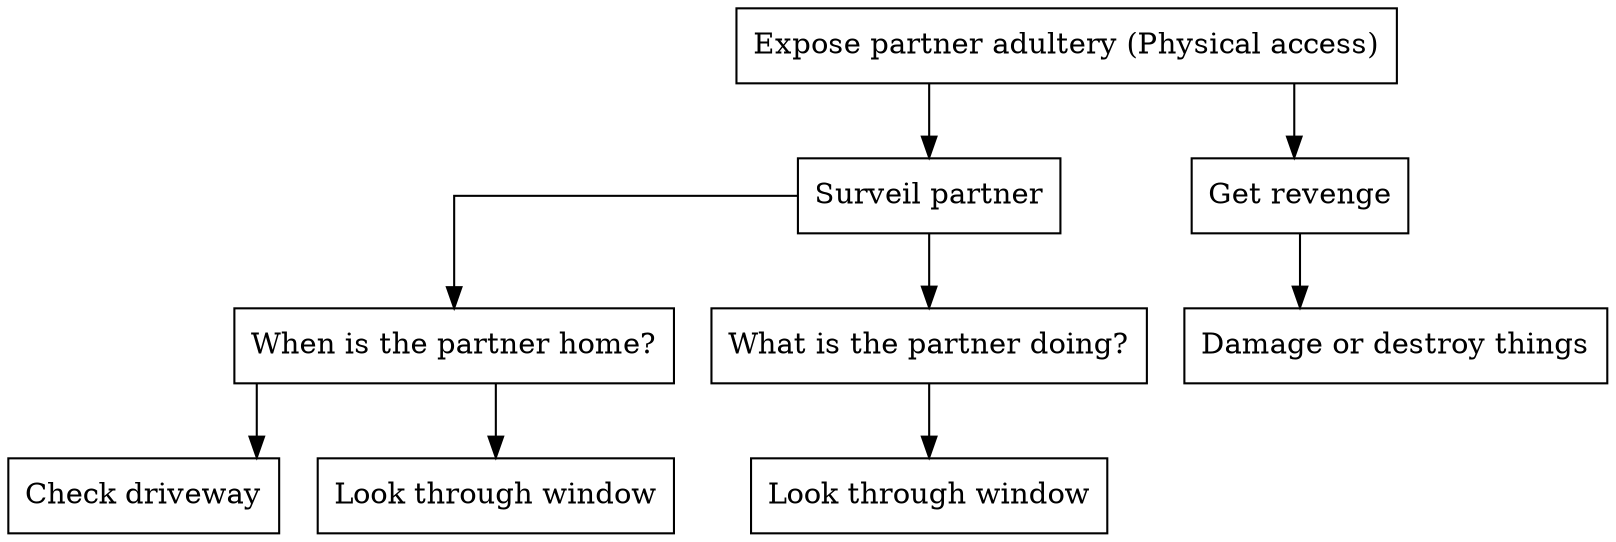 digraph finite_state_machine {
  node [shape = rectangle];
  graph [splines=ortho];

  root[label = "Expose partner adultery (Physical access)",shape=AND];

  surveil[label="Surveil partner",shape=OR];
  root->surveil;

    at_home[label="When is the partner home?",shape=OR];
    surveil->at_home

      check_driveway[label="Check driveway"];
      at_home->check_driveway;

      look_window[label="Look through window"];
      at_home->look_window;

    doing_what[label="What is the partner doing?"];
    surveil->doing_what;

look_window2[label="Look through window"];
      doing_what->look_window2;

  revenge[label="Get revenge"];
  root->revenge;

    destroy_things[label="Damage or destroy things"];
    revenge->destroy_things;
}
